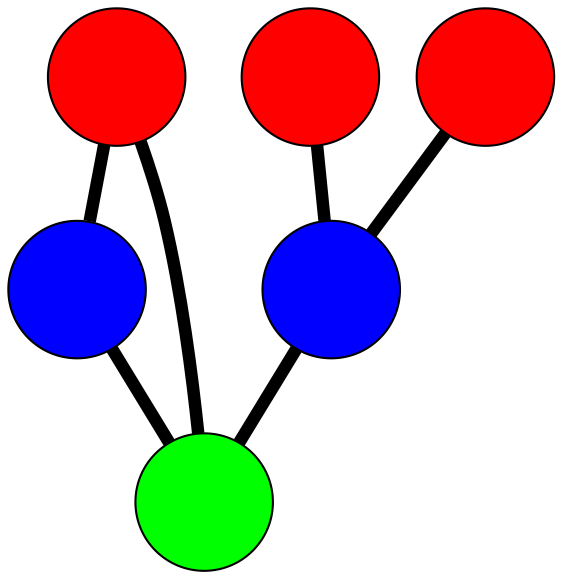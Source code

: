graph G {
	graph [bb="-130,-168.3,156.04,158.37",
		overlap=false,
		sep=0.0,
		splines=true
	];
	node [color=black,
		fixedsize=true,
		fontname="Latin Modern Math",
		fontsize=42,
		height=.92,
		label="\N",
		penwidth=1,
		shape=circle,
		width=.92
	];
	edge [color=black,
		penwidth=6,
		style=bold
	];
	0	 [fillcolor=red,
		height=0.91667,
		label="",
		pos="-96.998,81.668",
		style=filled,
		width=0.91667];
	3	 [fillcolor=blue,
		height=0.91667,
		label="",
		pos="-22.99,125.37",
		style=filled,
		width=0.91667];
	0 -- 3	 [pos="-68.173,98.69 -62.815,101.85 -57.217,105.16 -51.859,108.32"];
	5	 [fillcolor=green,
		height=0.91667,
		label="",
		pos="-19.253,34.87",
		style=filled,
		width=0.91667];
	0 -- 5	 [pos="-68.49,64.508 -61.729,60.439 -54.518,56.098 -47.757,52.028"];
	1	 [fillcolor=red,
		height=0.91667,
		label="",
		pos="-11.614,-135.3",
		style=filled,
		width=0.91667];
	4	 [fillcolor=blue,
		height=0.91667,
		label="",
		pos="27.812,-47.855",
		style=filled,
		width=0.91667];
	1 -- 4	 [pos="1.9543,-105.21 5.9192,-96.415 10.253,-86.803 14.219,-78.006"];
	2	 [fillcolor=red,
		height=0.91667,
		label="",
		pos="123.04,-58.75",
		style=filled,
		width=0.91667];
	2 -- 4	 [pos="90.003,-54.97 80.548,-53.888 70.245,-52.709 60.794,-51.628"];
	3 -- 5	 [pos="-21.62,92.185 -21.295,84.316 -20.948,75.921 -20.623,68.051"];
	4 -- 5	 [pos="11.351,-18.922 6.7386,-10.815 1.7266,-2.0052 -2.8807,6.0929"];
}
